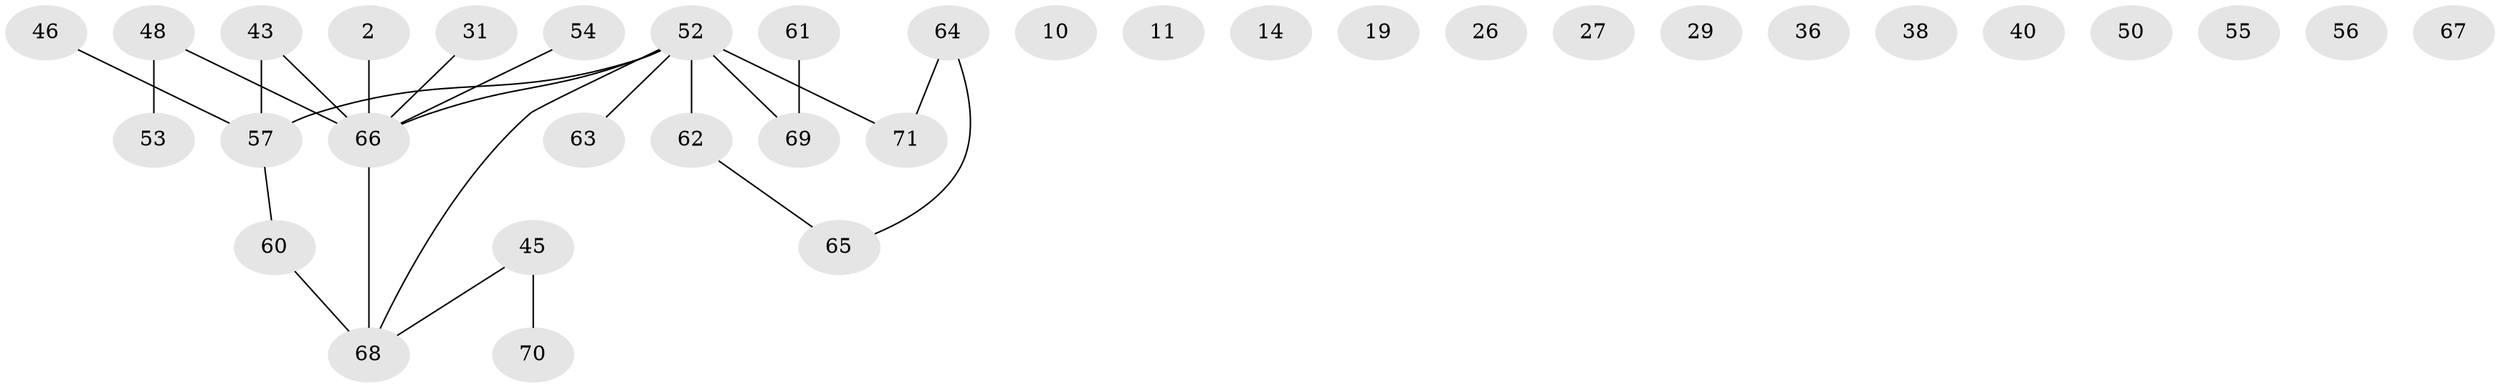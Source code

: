 // original degree distribution, {3: 0.22535211267605634, 1: 0.16901408450704225, 2: 0.323943661971831, 0: 0.18309859154929578, 4: 0.056338028169014086, 5: 0.028169014084507043, 6: 0.014084507042253521}
// Generated by graph-tools (version 1.1) at 2025/43/03/04/25 21:43:07]
// undirected, 35 vertices, 24 edges
graph export_dot {
graph [start="1"]
  node [color=gray90,style=filled];
  2;
  10;
  11;
  14;
  19;
  26;
  27;
  29;
  31 [super="+6"];
  36;
  38;
  40;
  43 [super="+21"];
  45;
  46;
  48;
  50 [super="+28+44"];
  52 [super="+39+42"];
  53;
  54 [super="+16"];
  55;
  56;
  57 [super="+8+32"];
  60 [super="+35"];
  61;
  62;
  63;
  64 [super="+23+59"];
  65 [super="+7+9+15+30+34"];
  66 [super="+49+58"];
  67;
  68 [super="+13+47+51"];
  69 [super="+1"];
  70;
  71;
  2 -- 66;
  31 -- 66;
  43 -- 66 [weight=3];
  43 -- 57 [weight=2];
  45 -- 70;
  45 -- 68;
  46 -- 57;
  48 -- 53;
  48 -- 66;
  52 -- 69 [weight=2];
  52 -- 68;
  52 -- 57;
  52 -- 62;
  52 -- 66 [weight=2];
  52 -- 71;
  52 -- 63;
  54 -- 66;
  57 -- 60;
  60 -- 68;
  61 -- 69 [weight=2];
  62 -- 65;
  64 -- 71;
  64 -- 65;
  66 -- 68 [weight=4];
}
